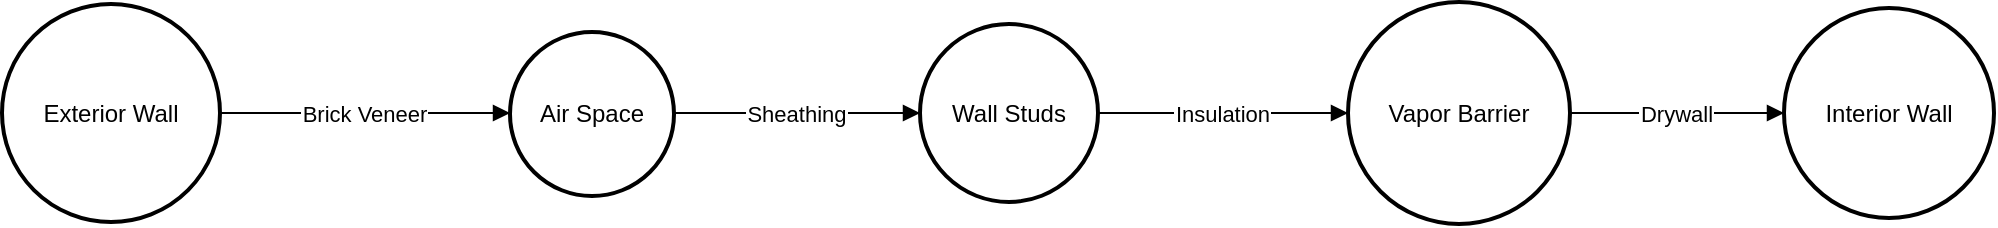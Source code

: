 <mxfile version="24.7.17">
  <diagram name="Page-1" id="K3RwvCooCs0gptBrtWOm">
    <mxGraphModel>
      <root>
        <mxCell id="0" />
        <mxCell id="1" parent="0" />
        <mxCell id="2" value="Exterior Wall" style="ellipse;aspect=fixed;strokeWidth=2;whiteSpace=wrap;" vertex="1" parent="1">
          <mxGeometry x="8" y="9" width="109" height="109" as="geometry" />
        </mxCell>
        <mxCell id="3" value="Air Space" style="ellipse;aspect=fixed;strokeWidth=2;whiteSpace=wrap;" vertex="1" parent="1">
          <mxGeometry x="262" y="23" width="82" height="82" as="geometry" />
        </mxCell>
        <mxCell id="4" value="Wall Studs" style="ellipse;aspect=fixed;strokeWidth=2;whiteSpace=wrap;" vertex="1" parent="1">
          <mxGeometry x="467" y="19" width="89" height="89" as="geometry" />
        </mxCell>
        <mxCell id="5" value="Vapor Barrier" style="ellipse;aspect=fixed;strokeWidth=2;whiteSpace=wrap;" vertex="1" parent="1">
          <mxGeometry x="681" y="8" width="111" height="111" as="geometry" />
        </mxCell>
        <mxCell id="6" value="Interior Wall" style="ellipse;aspect=fixed;strokeWidth=2;whiteSpace=wrap;" vertex="1" parent="1">
          <mxGeometry x="899" y="11" width="105" height="105" as="geometry" />
        </mxCell>
        <mxCell id="7" value="Brick Veneer" style="curved=1;startArrow=none;endArrow=block;exitX=1;exitY=0.5;entryX=0;entryY=0.49;" edge="1" parent="1" source="2" target="3">
          <mxGeometry relative="1" as="geometry">
            <Array as="points" />
          </mxGeometry>
        </mxCell>
        <mxCell id="8" value="Sheathing" style="curved=1;startArrow=none;endArrow=block;exitX=0.99;exitY=0.49;entryX=0.01;entryY=0.5;" edge="1" parent="1" source="3" target="4">
          <mxGeometry relative="1" as="geometry">
            <Array as="points" />
          </mxGeometry>
        </mxCell>
        <mxCell id="9" value="Insulation" style="curved=1;startArrow=none;endArrow=block;exitX=1.01;exitY=0.5;entryX=0;entryY=0.5;" edge="1" parent="1" source="4" target="5">
          <mxGeometry relative="1" as="geometry">
            <Array as="points" />
          </mxGeometry>
        </mxCell>
        <mxCell id="10" value="Drywall" style="curved=1;startArrow=none;endArrow=block;exitX=1;exitY=0.5;entryX=0;entryY=0.5;" edge="1" parent="1" source="5" target="6">
          <mxGeometry relative="1" as="geometry">
            <Array as="points" />
          </mxGeometry>
        </mxCell>
      </root>
    </mxGraphModel>
  </diagram>
</mxfile>
